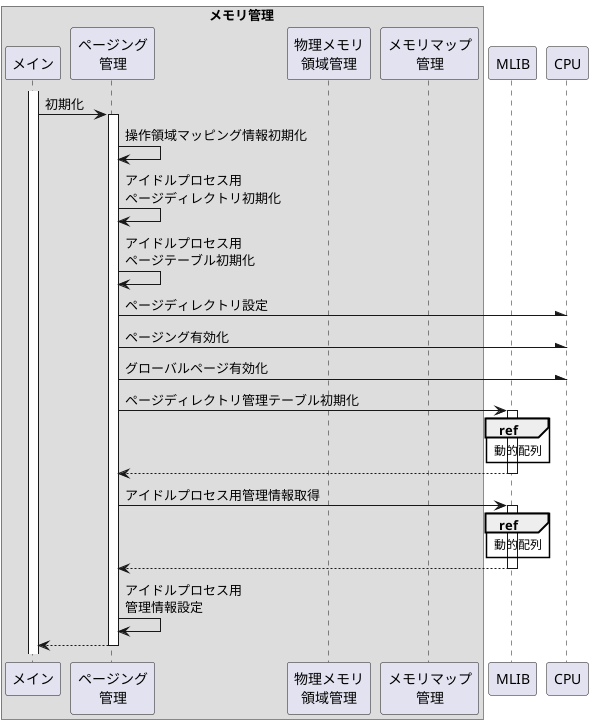 @startuml

box "メモリ管理"
    participant "メイン"               as main
    participant "ページング\n管理"     as page
    participant "物理メモリ\n領域管理" as phys
    participant "メモリマップ\n管理"   as map
end box
participant "MLIB" as mlib
participant "CPU"  as cpu

activate main

main -> page: 初期化
activate page

page -> page: 操作領域マッピング情報初期化
page -> page: アイドルプロセス用\nページディレクトリ初期化
page -> page: アイドルプロセス用\nページテーブル初期化

'page -> page: ページディレクトリ切替
'activate page
'ref over page: ページディレクトリ切替
'page /[#DDDDDD]-- page:
'deactivate page

page -\ cpu: ページディレクトリ設定
page -\ cpu: ページング有効化
page -\ cpu: グローバルページ有効化

page -> mlib: ページディレクトリ管理テーブル初期化
activate mlib
ref over mlib: 動的配列
page <-- mlib:
deactivate mlib

page -> mlib: アイドルプロセス用管理情報取得
activate mlib
ref over mlib: 動的配列
page <-- mlib:
deactivate mlib

page -> page: アイドルプロセス用\n管理情報設定

main <-- page:
deactivate page

@enduml
